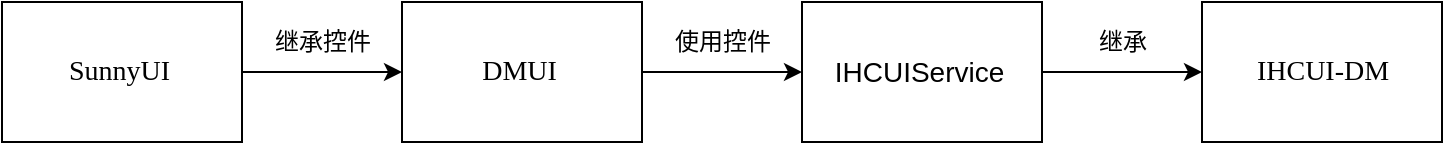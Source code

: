 <mxfile version="14.2.6" type="github"><diagram id="NZO_v8oUii13bjceMDO4" name="Page-1"><mxGraphModel dx="843" dy="595" grid="1" gridSize="10" guides="1" tooltips="1" connect="1" arrows="1" fold="1" page="1" pageScale="1" pageWidth="827" pageHeight="1169" math="0" shadow="0"><root><mxCell id="0"/><mxCell id="1" parent="0"/><mxCell id="UlCtpWgB-36JyzRvGlzc-9" style="edgeStyle=orthogonalEdgeStyle;rounded=0;orthogonalLoop=1;jettySize=auto;html=1;entryX=0;entryY=0.5;entryDx=0;entryDy=0;" edge="1" parent="1" source="UlCtpWgB-36JyzRvGlzc-1" target="UlCtpWgB-36JyzRvGlzc-5"><mxGeometry relative="1" as="geometry"/></mxCell><mxCell id="UlCtpWgB-36JyzRvGlzc-1" value="&lt;p class=&quot;MsoNormal&quot;&gt;&lt;span style=&quot;font-family: &amp;#34;calibri&amp;#34; ; font-size: 10.5pt&quot;&gt;SunnyUI&amp;nbsp;&lt;/span&gt;&lt;/p&gt;" style="html=1;" vertex="1" parent="1"><mxGeometry x="120" y="240" width="120" height="70" as="geometry"/></mxCell><mxCell id="UlCtpWgB-36JyzRvGlzc-10" style="edgeStyle=orthogonalEdgeStyle;rounded=0;orthogonalLoop=1;jettySize=auto;html=1;exitX=1;exitY=0.5;exitDx=0;exitDy=0;entryX=0;entryY=0.5;entryDx=0;entryDy=0;" edge="1" parent="1" source="UlCtpWgB-36JyzRvGlzc-5" target="UlCtpWgB-36JyzRvGlzc-6"><mxGeometry relative="1" as="geometry"/></mxCell><mxCell id="UlCtpWgB-36JyzRvGlzc-5" value="&lt;p class=&quot;MsoNormal&quot;&gt;&lt;span style=&quot;font-family: &amp;#34;calibri&amp;#34; ; font-size: 10.5pt&quot;&gt;DMUI&amp;nbsp;&lt;/span&gt;&lt;/p&gt;" style="html=1;" vertex="1" parent="1"><mxGeometry x="320" y="240" width="120" height="70" as="geometry"/></mxCell><mxCell id="UlCtpWgB-36JyzRvGlzc-8" style="edgeStyle=orthogonalEdgeStyle;rounded=0;orthogonalLoop=1;jettySize=auto;html=1;entryX=0;entryY=0.5;entryDx=0;entryDy=0;" edge="1" parent="1" source="UlCtpWgB-36JyzRvGlzc-6" target="UlCtpWgB-36JyzRvGlzc-7"><mxGeometry relative="1" as="geometry"/></mxCell><mxCell id="UlCtpWgB-36JyzRvGlzc-6" value="&lt;p class=&quot;MsoNormal&quot;&gt;&lt;span style=&quot;font-size: 10.5pt&quot;&gt;IHCUIService&lt;/span&gt;&lt;span style=&quot;font-family: &amp;#34;calibri&amp;#34; ; font-size: 10.5pt&quot;&gt;&amp;nbsp;&lt;/span&gt;&lt;/p&gt;" style="html=1;" vertex="1" parent="1"><mxGeometry x="520" y="240" width="120" height="70" as="geometry"/></mxCell><mxCell id="UlCtpWgB-36JyzRvGlzc-7" value="&lt;p class=&quot;MsoNormal&quot;&gt;&lt;span style=&quot;font-family: &amp;#34;calibri&amp;#34; ; font-size: 10.5pt&quot;&gt;IHCUI-DM&lt;/span&gt;&lt;/p&gt;" style="html=1;" vertex="1" parent="1"><mxGeometry x="720" y="240" width="120" height="70" as="geometry"/></mxCell><mxCell id="UlCtpWgB-36JyzRvGlzc-13" value="继承控件" style="text;html=1;align=center;verticalAlign=middle;resizable=0;points=[];autosize=1;" vertex="1" parent="1"><mxGeometry x="250" y="250" width="60" height="20" as="geometry"/></mxCell><mxCell id="UlCtpWgB-36JyzRvGlzc-14" value="使用控件" style="text;html=1;align=center;verticalAlign=middle;resizable=0;points=[];autosize=1;" vertex="1" parent="1"><mxGeometry x="450" y="250" width="60" height="20" as="geometry"/></mxCell><mxCell id="UlCtpWgB-36JyzRvGlzc-15" value="继承" style="text;html=1;align=center;verticalAlign=middle;resizable=0;points=[];autosize=1;" vertex="1" parent="1"><mxGeometry x="660" y="250" width="40" height="20" as="geometry"/></mxCell></root></mxGraphModel></diagram></mxfile>